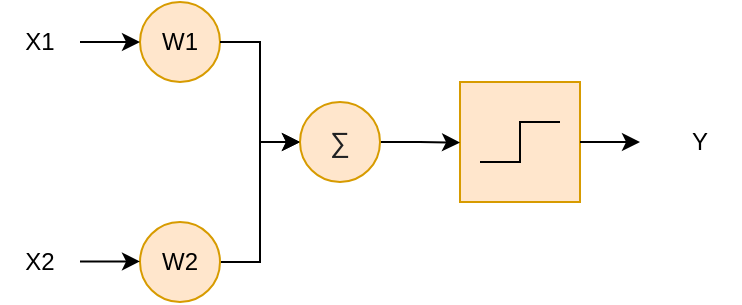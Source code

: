 <mxfile version="14.1.3" type="device"><diagram id="hJD9d1E_DyTw5kFEz2nP" name="Page-1"><mxGraphModel dx="630" dy="314" grid="1" gridSize="10" guides="1" tooltips="1" connect="1" arrows="1" fold="1" page="1" pageScale="1" pageWidth="1654" pageHeight="1169" math="0" shadow="0"><root><mxCell id="0"/><mxCell id="1" parent="0"/><mxCell id="PuR7rYR7Jzs7YxSvvtBj-19" value="" style="group" vertex="1" connectable="0" parent="1"><mxGeometry x="240" y="110" width="370" height="150" as="geometry"/></mxCell><mxCell id="PuR7rYR7Jzs7YxSvvtBj-13" value="" style="whiteSpace=wrap;html=1;aspect=fixed;fillColor=#ffe6cc;strokeColor=#d79b00;" vertex="1" parent="PuR7rYR7Jzs7YxSvvtBj-19"><mxGeometry x="230" y="40" width="60" height="60" as="geometry"/></mxCell><mxCell id="PuR7rYR7Jzs7YxSvvtBj-1" value="X1" style="text;html=1;strokeColor=none;fillColor=none;align=center;verticalAlign=middle;whiteSpace=wrap;rounded=0;" vertex="1" parent="PuR7rYR7Jzs7YxSvvtBj-19"><mxGeometry y="10" width="40" height="20" as="geometry"/></mxCell><mxCell id="PuR7rYR7Jzs7YxSvvtBj-2" value="X2" style="text;html=1;strokeColor=none;fillColor=none;align=center;verticalAlign=middle;whiteSpace=wrap;rounded=0;" vertex="1" parent="PuR7rYR7Jzs7YxSvvtBj-19"><mxGeometry y="120" width="40" height="20" as="geometry"/></mxCell><mxCell id="PuR7rYR7Jzs7YxSvvtBj-3" value="W1" style="ellipse;whiteSpace=wrap;html=1;aspect=fixed;fillColor=#ffe6cc;strokeColor=#d79b00;" vertex="1" parent="PuR7rYR7Jzs7YxSvvtBj-19"><mxGeometry x="70" width="40" height="40" as="geometry"/></mxCell><mxCell id="PuR7rYR7Jzs7YxSvvtBj-11" style="edgeStyle=orthogonalEdgeStyle;rounded=0;orthogonalLoop=1;jettySize=auto;html=1;" edge="1" parent="PuR7rYR7Jzs7YxSvvtBj-19" source="PuR7rYR7Jzs7YxSvvtBj-4"><mxGeometry relative="1" as="geometry"><mxPoint x="150" y="70" as="targetPoint"/><Array as="points"><mxPoint x="130" y="130"/><mxPoint x="130" y="70"/></Array></mxGeometry></mxCell><mxCell id="PuR7rYR7Jzs7YxSvvtBj-4" value="W2" style="ellipse;whiteSpace=wrap;html=1;aspect=fixed;fillColor=#ffe6cc;strokeColor=#d79b00;" vertex="1" parent="PuR7rYR7Jzs7YxSvvtBj-19"><mxGeometry x="70" y="110" width="40" height="40" as="geometry"/></mxCell><mxCell id="PuR7rYR7Jzs7YxSvvtBj-12" style="edgeStyle=orthogonalEdgeStyle;rounded=0;orthogonalLoop=1;jettySize=auto;html=1;exitX=1;exitY=0.5;exitDx=0;exitDy=0;" edge="1" parent="PuR7rYR7Jzs7YxSvvtBj-19" source="PuR7rYR7Jzs7YxSvvtBj-5"><mxGeometry relative="1" as="geometry"><mxPoint x="230" y="70.286" as="targetPoint"/></mxGeometry></mxCell><mxCell id="PuR7rYR7Jzs7YxSvvtBj-5" value="&lt;span style=&quot;color: rgb(32 , 33 , 34) ; font-family: sans-serif ; font-size: 14px&quot;&gt;∑&lt;/span&gt;" style="ellipse;whiteSpace=wrap;html=1;aspect=fixed;fillColor=#ffe6cc;strokeColor=#d79b00;" vertex="1" parent="PuR7rYR7Jzs7YxSvvtBj-19"><mxGeometry x="150" y="50" width="40" height="40" as="geometry"/></mxCell><mxCell id="PuR7rYR7Jzs7YxSvvtBj-6" value="" style="endArrow=none;html=1;rounded=0;" edge="1" parent="PuR7rYR7Jzs7YxSvvtBj-19"><mxGeometry width="50" height="50" relative="1" as="geometry"><mxPoint x="240" y="80" as="sourcePoint"/><mxPoint x="280" y="60" as="targetPoint"/><Array as="points"><mxPoint x="260" y="80"/><mxPoint x="260" y="60"/></Array></mxGeometry></mxCell><mxCell id="PuR7rYR7Jzs7YxSvvtBj-10" style="edgeStyle=orthogonalEdgeStyle;rounded=0;orthogonalLoop=1;jettySize=auto;html=1;exitX=1;exitY=0.5;exitDx=0;exitDy=0;entryX=0;entryY=0.5;entryDx=0;entryDy=0;" edge="1" parent="PuR7rYR7Jzs7YxSvvtBj-19" source="PuR7rYR7Jzs7YxSvvtBj-3" target="PuR7rYR7Jzs7YxSvvtBj-5"><mxGeometry relative="1" as="geometry"/></mxCell><mxCell id="PuR7rYR7Jzs7YxSvvtBj-7" value="" style="endArrow=classic;html=1;exitX=1;exitY=0.5;exitDx=0;exitDy=0;entryX=0;entryY=0.5;entryDx=0;entryDy=0;" edge="1" parent="PuR7rYR7Jzs7YxSvvtBj-19" source="PuR7rYR7Jzs7YxSvvtBj-1" target="PuR7rYR7Jzs7YxSvvtBj-3"><mxGeometry width="50" height="50" relative="1" as="geometry"><mxPoint x="80" y="110" as="sourcePoint"/><mxPoint x="130" y="60" as="targetPoint"/></mxGeometry></mxCell><mxCell id="PuR7rYR7Jzs7YxSvvtBj-8" value="" style="endArrow=classic;html=1;exitX=1;exitY=0.5;exitDx=0;exitDy=0;entryX=0;entryY=0.5;entryDx=0;entryDy=0;" edge="1" parent="PuR7rYR7Jzs7YxSvvtBj-19"><mxGeometry width="50" height="50" relative="1" as="geometry"><mxPoint x="40" y="129.71" as="sourcePoint"/><mxPoint x="70" y="129.71" as="targetPoint"/></mxGeometry></mxCell><mxCell id="PuR7rYR7Jzs7YxSvvtBj-17" value="" style="endArrow=classic;html=1;exitX=1;exitY=0.5;exitDx=0;exitDy=0;" edge="1" parent="PuR7rYR7Jzs7YxSvvtBj-19" source="PuR7rYR7Jzs7YxSvvtBj-13"><mxGeometry width="50" height="50" relative="1" as="geometry"><mxPoint x="310" y="100" as="sourcePoint"/><mxPoint x="320" y="70" as="targetPoint"/></mxGeometry></mxCell><mxCell id="PuR7rYR7Jzs7YxSvvtBj-18" value="Y" style="text;html=1;strokeColor=none;fillColor=none;align=center;verticalAlign=middle;whiteSpace=wrap;rounded=0;" vertex="1" parent="PuR7rYR7Jzs7YxSvvtBj-19"><mxGeometry x="330" y="60" width="40" height="20" as="geometry"/></mxCell></root></mxGraphModel></diagram></mxfile>